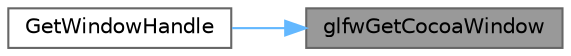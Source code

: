 digraph "glfwGetCocoaWindow"
{
 // LATEX_PDF_SIZE
  bgcolor="transparent";
  edge [fontname=Helvetica,fontsize=10,labelfontname=Helvetica,labelfontsize=10];
  node [fontname=Helvetica,fontsize=10,shape=box,height=0.2,width=0.4];
  rankdir="RL";
  Node1 [id="Node000001",label="glfwGetCocoaWindow",height=0.2,width=0.4,color="gray40", fillcolor="grey60", style="filled", fontcolor="black",tooltip=" "];
  Node1 -> Node2 [id="edge3_Node000001_Node000002",dir="back",color="steelblue1",style="solid",tooltip=" "];
  Node2 [id="Node000002",label="GetWindowHandle",height=0.2,width=0.4,color="grey40", fillcolor="white", style="filled",URL="$_classes_2lib_2rcore_8c.html#a6c8a14eaf2827b1f53aab3cd37552df8",tooltip=" "];
}
